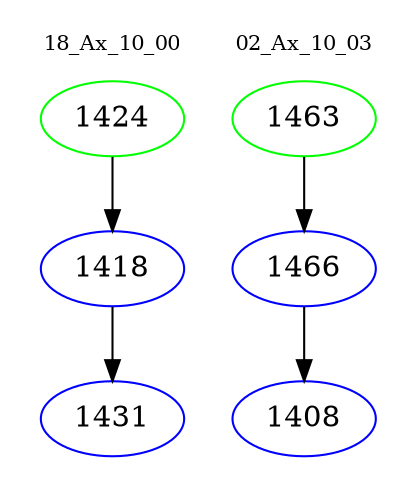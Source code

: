 digraph{
subgraph cluster_0 {
color = white
label = "18_Ax_10_00";
fontsize=10;
T0_1424 [label="1424", color="green"]
T0_1424 -> T0_1418 [color="black"]
T0_1418 [label="1418", color="blue"]
T0_1418 -> T0_1431 [color="black"]
T0_1431 [label="1431", color="blue"]
}
subgraph cluster_1 {
color = white
label = "02_Ax_10_03";
fontsize=10;
T1_1463 [label="1463", color="green"]
T1_1463 -> T1_1466 [color="black"]
T1_1466 [label="1466", color="blue"]
T1_1466 -> T1_1408 [color="black"]
T1_1408 [label="1408", color="blue"]
}
}
